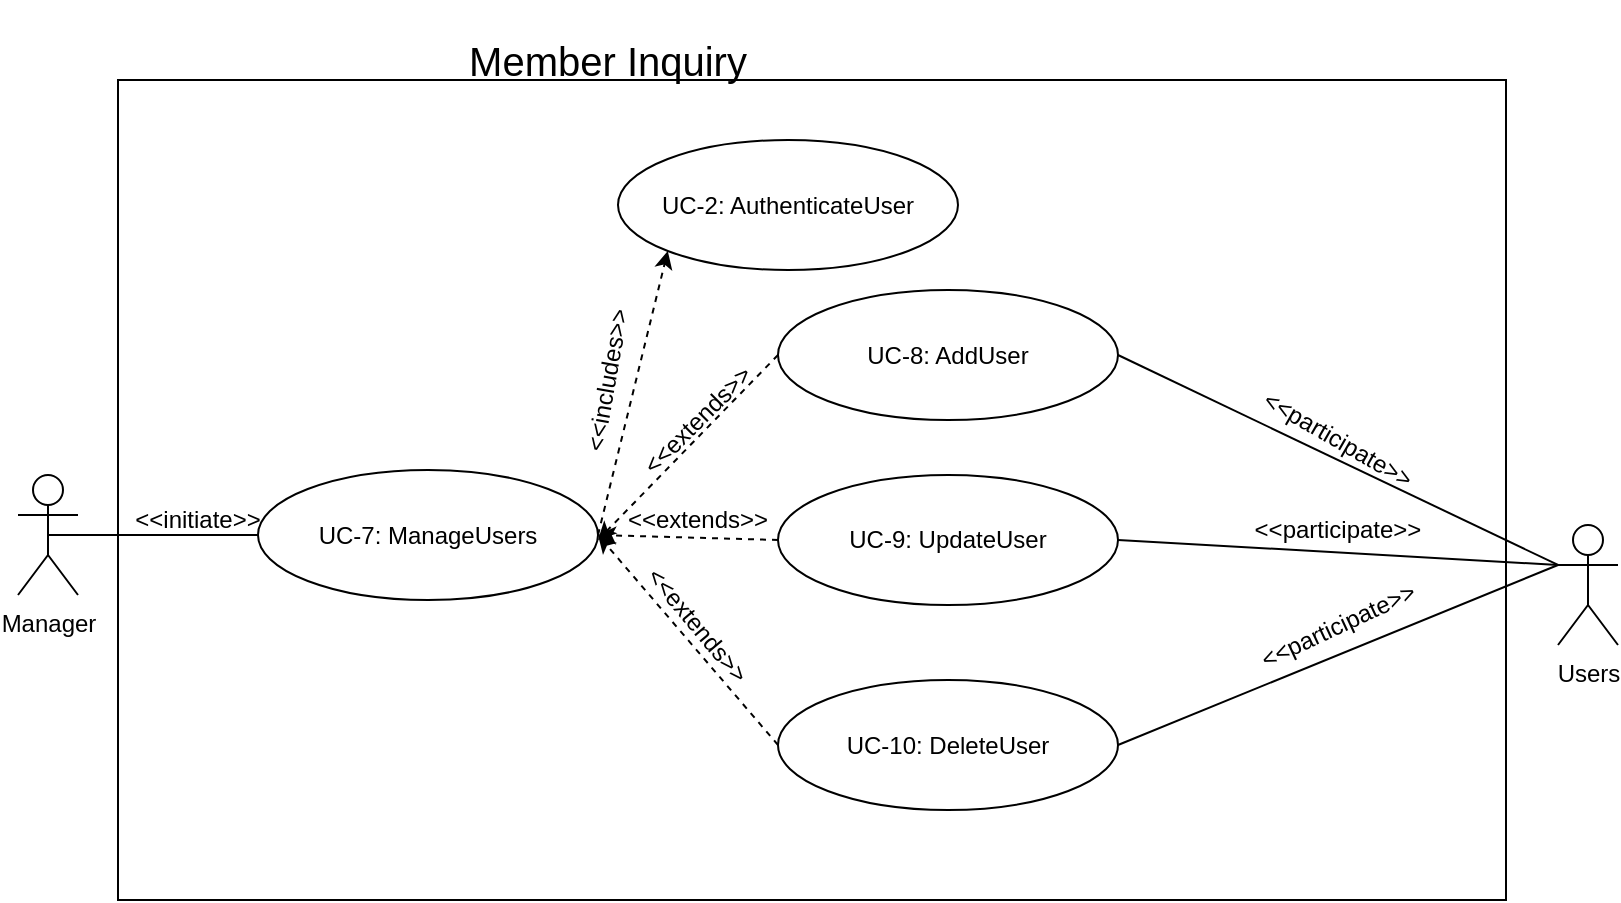 <mxfile version="14.5.7" type="device"><diagram id="07u-wPWzO_bXPEImAiuu" name="Page-1"><mxGraphModel dx="1422" dy="794" grid="1" gridSize="10" guides="1" tooltips="1" connect="1" arrows="1" fold="1" page="1" pageScale="1" pageWidth="827" pageHeight="1169" math="0" shadow="0"><root><mxCell id="0"/><mxCell id="1" parent="0"/><mxCell id="ObzlSMrzClzUwQIqGJxR-1" value="Manager" style="shape=umlActor;verticalLabelPosition=bottom;verticalAlign=top;html=1;outlineConnect=0;" parent="1" vertex="1"><mxGeometry x="10" y="357.5" width="30" height="60" as="geometry"/></mxCell><mxCell id="ObzlSMrzClzUwQIqGJxR-2" value="Users" style="shape=umlActor;verticalLabelPosition=bottom;verticalAlign=top;html=1;outlineConnect=0;" parent="1" vertex="1"><mxGeometry x="780" y="382.5" width="30" height="60" as="geometry"/></mxCell><mxCell id="cDnSM4ApuekhbsPT5Tr5-2" value="" style="rounded=0;whiteSpace=wrap;html=1;" parent="1" vertex="1"><mxGeometry x="60" y="160" width="694" height="410" as="geometry"/></mxCell><mxCell id="cDnSM4ApuekhbsPT5Tr5-4" value="&lt;font style=&quot;font-size: 20px&quot;&gt;Member Inquiry&lt;/font&gt;" style="text;html=1;strokeColor=none;fillColor=none;align=center;verticalAlign=middle;whiteSpace=wrap;rounded=0;" parent="1" vertex="1"><mxGeometry x="230" y="120" width="150" height="60" as="geometry"/></mxCell><mxCell id="cDnSM4ApuekhbsPT5Tr5-8" value="UC-7: ManageUsers" style="ellipse;whiteSpace=wrap;html=1;" parent="1" vertex="1"><mxGeometry x="130" y="355" width="170" height="65" as="geometry"/></mxCell><mxCell id="cDnSM4ApuekhbsPT5Tr5-10" value="UC-2: AuthenticateUser" style="ellipse;whiteSpace=wrap;html=1;" parent="1" vertex="1"><mxGeometry x="310" y="190" width="170" height="65" as="geometry"/></mxCell><mxCell id="cDnSM4ApuekhbsPT5Tr5-11" value="UC-8: AddUser" style="ellipse;whiteSpace=wrap;html=1;" parent="1" vertex="1"><mxGeometry x="390" y="265" width="170" height="65" as="geometry"/></mxCell><mxCell id="cDnSM4ApuekhbsPT5Tr5-12" value="UC-9: UpdateUser" style="ellipse;whiteSpace=wrap;html=1;" parent="1" vertex="1"><mxGeometry x="390" y="357.5" width="170" height="65" as="geometry"/></mxCell><mxCell id="cDnSM4ApuekhbsPT5Tr5-13" value="UC-10: DeleteUser" style="ellipse;whiteSpace=wrap;html=1;" parent="1" vertex="1"><mxGeometry x="390" y="460" width="170" height="65" as="geometry"/></mxCell><mxCell id="cDnSM4ApuekhbsPT5Tr5-23" value="" style="endArrow=classic;html=1;exitX=1;exitY=0.5;exitDx=0;exitDy=0;entryX=0;entryY=1;entryDx=0;entryDy=0;dashed=1;" parent="1" source="cDnSM4ApuekhbsPT5Tr5-8" target="cDnSM4ApuekhbsPT5Tr5-10" edge="1"><mxGeometry width="50" height="50" relative="1" as="geometry"><mxPoint x="390" y="360" as="sourcePoint"/><mxPoint x="324.432" y="245.302" as="targetPoint"/></mxGeometry></mxCell><mxCell id="cDnSM4ApuekhbsPT5Tr5-28" value="" style="endArrow=classic;html=1;dashed=1;exitX=0;exitY=0.5;exitDx=0;exitDy=0;" parent="1" source="cDnSM4ApuekhbsPT5Tr5-11" edge="1"><mxGeometry width="50" height="50" relative="1" as="geometry"><mxPoint x="390" y="360" as="sourcePoint"/><mxPoint x="300" y="390" as="targetPoint"/></mxGeometry></mxCell><mxCell id="cDnSM4ApuekhbsPT5Tr5-29" value="" style="endArrow=classic;html=1;dashed=1;exitX=0;exitY=0.5;exitDx=0;exitDy=0;entryX=1;entryY=0.5;entryDx=0;entryDy=0;" parent="1" source="cDnSM4ApuekhbsPT5Tr5-12" target="cDnSM4ApuekhbsPT5Tr5-8" edge="1"><mxGeometry width="50" height="50" relative="1" as="geometry"><mxPoint x="390" y="360" as="sourcePoint"/><mxPoint x="440" y="310" as="targetPoint"/></mxGeometry></mxCell><mxCell id="cDnSM4ApuekhbsPT5Tr5-30" value="" style="endArrow=classic;html=1;dashed=1;exitX=0;exitY=0.5;exitDx=0;exitDy=0;entryX=1;entryY=0.5;entryDx=0;entryDy=0;" parent="1" source="cDnSM4ApuekhbsPT5Tr5-13" target="cDnSM4ApuekhbsPT5Tr5-8" edge="1"><mxGeometry width="50" height="50" relative="1" as="geometry"><mxPoint x="390" y="360" as="sourcePoint"/><mxPoint x="440" y="310" as="targetPoint"/></mxGeometry></mxCell><mxCell id="cDnSM4ApuekhbsPT5Tr5-31" value="" style="endArrow=none;html=1;exitX=1;exitY=0.5;exitDx=0;exitDy=0;entryX=0;entryY=0.333;entryDx=0;entryDy=0;entryPerimeter=0;" parent="1" source="cDnSM4ApuekhbsPT5Tr5-11" target="ObzlSMrzClzUwQIqGJxR-2" edge="1"><mxGeometry width="50" height="50" relative="1" as="geometry"><mxPoint x="390" y="360" as="sourcePoint"/><mxPoint x="770" y="393" as="targetPoint"/></mxGeometry></mxCell><mxCell id="cDnSM4ApuekhbsPT5Tr5-32" value="" style="endArrow=none;html=1;exitX=1;exitY=0.5;exitDx=0;exitDy=0;entryX=0;entryY=0.333;entryDx=0;entryDy=0;entryPerimeter=0;" parent="1" source="cDnSM4ApuekhbsPT5Tr5-12" target="ObzlSMrzClzUwQIqGJxR-2" edge="1"><mxGeometry width="50" height="50" relative="1" as="geometry"><mxPoint x="390" y="360" as="sourcePoint"/><mxPoint x="440" y="310" as="targetPoint"/></mxGeometry></mxCell><mxCell id="cDnSM4ApuekhbsPT5Tr5-33" value="" style="endArrow=none;html=1;exitX=1;exitY=0.5;exitDx=0;exitDy=0;entryX=0;entryY=0.333;entryDx=0;entryDy=0;entryPerimeter=0;" parent="1" source="cDnSM4ApuekhbsPT5Tr5-13" target="ObzlSMrzClzUwQIqGJxR-2" edge="1"><mxGeometry width="50" height="50" relative="1" as="geometry"><mxPoint x="390" y="360" as="sourcePoint"/><mxPoint x="440" y="310" as="targetPoint"/></mxGeometry></mxCell><mxCell id="cDnSM4ApuekhbsPT5Tr5-34" value="" style="endArrow=none;html=1;exitX=0;exitY=0.5;exitDx=0;exitDy=0;entryX=0.5;entryY=0.5;entryDx=0;entryDy=0;entryPerimeter=0;" parent="1" source="cDnSM4ApuekhbsPT5Tr5-8" target="ObzlSMrzClzUwQIqGJxR-1" edge="1"><mxGeometry width="50" height="50" relative="1" as="geometry"><mxPoint x="390" y="360" as="sourcePoint"/><mxPoint x="440" y="310" as="targetPoint"/></mxGeometry></mxCell><mxCell id="cDnSM4ApuekhbsPT5Tr5-35" value="&amp;lt;&amp;lt;initiate&amp;gt;&amp;gt;" style="text;html=1;strokeColor=none;fillColor=none;align=center;verticalAlign=middle;whiteSpace=wrap;rounded=0;" parent="1" vertex="1"><mxGeometry x="80" y="370" width="40" height="20" as="geometry"/></mxCell><mxCell id="cDnSM4ApuekhbsPT5Tr5-37" value="&amp;lt;&amp;lt;participate&amp;gt;&amp;gt;" style="text;html=1;strokeColor=none;fillColor=none;align=center;verticalAlign=middle;whiteSpace=wrap;rounded=0;rotation=30;" parent="1" vertex="1"><mxGeometry x="650" y="330" width="40" height="20" as="geometry"/></mxCell><mxCell id="cDnSM4ApuekhbsPT5Tr5-38" value="&amp;lt;&amp;lt;participate&amp;gt;&amp;gt;" style="text;html=1;strokeColor=none;fillColor=none;align=center;verticalAlign=middle;whiteSpace=wrap;rounded=0;" parent="1" vertex="1"><mxGeometry x="650" y="375" width="40" height="20" as="geometry"/></mxCell><mxCell id="cDnSM4ApuekhbsPT5Tr5-39" value="&amp;lt;&amp;lt;participate&amp;gt;&amp;gt;" style="text;html=1;strokeColor=none;fillColor=none;align=center;verticalAlign=middle;whiteSpace=wrap;rounded=0;rotation=-25;" parent="1" vertex="1"><mxGeometry x="650" y="422.5" width="40" height="20" as="geometry"/></mxCell><mxCell id="cDnSM4ApuekhbsPT5Tr5-44" value="&amp;lt;&amp;lt;includes&amp;gt;&amp;gt;" style="text;html=1;strokeColor=none;fillColor=none;align=center;verticalAlign=middle;whiteSpace=wrap;rounded=0;rotation=-80;" parent="1" vertex="1"><mxGeometry x="285" y="300" width="40" height="20" as="geometry"/></mxCell><mxCell id="cDnSM4ApuekhbsPT5Tr5-46" value="&amp;lt;&amp;lt;extends&amp;gt;&amp;gt;" style="text;html=1;strokeColor=none;fillColor=none;align=center;verticalAlign=middle;whiteSpace=wrap;rounded=0;rotation=-45;" parent="1" vertex="1"><mxGeometry x="330" y="320" width="40" height="20" as="geometry"/></mxCell><mxCell id="cDnSM4ApuekhbsPT5Tr5-47" value="&amp;lt;&amp;lt;extends&amp;gt;&amp;gt;" style="text;html=1;strokeColor=none;fillColor=none;align=center;verticalAlign=middle;whiteSpace=wrap;rounded=0;" parent="1" vertex="1"><mxGeometry x="330" y="370" width="40" height="20" as="geometry"/></mxCell><mxCell id="cDnSM4ApuekhbsPT5Tr5-48" value="&amp;lt;&amp;lt;extends&amp;gt;&amp;gt;" style="text;html=1;strokeColor=none;fillColor=none;align=center;verticalAlign=middle;whiteSpace=wrap;rounded=0;rotation=50;" parent="1" vertex="1"><mxGeometry x="330" y="422.5" width="40" height="20" as="geometry"/></mxCell></root></mxGraphModel></diagram></mxfile>